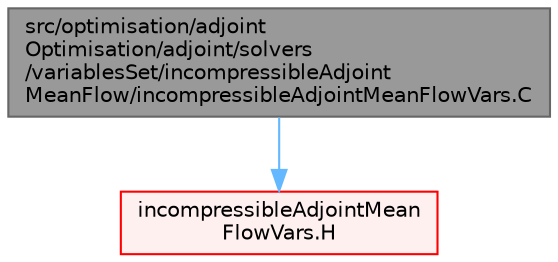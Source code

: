 digraph "src/optimisation/adjointOptimisation/adjoint/solvers/variablesSet/incompressibleAdjointMeanFlow/incompressibleAdjointMeanFlowVars.C"
{
 // LATEX_PDF_SIZE
  bgcolor="transparent";
  edge [fontname=Helvetica,fontsize=10,labelfontname=Helvetica,labelfontsize=10];
  node [fontname=Helvetica,fontsize=10,shape=box,height=0.2,width=0.4];
  Node1 [id="Node000001",label="src/optimisation/adjoint\lOptimisation/adjoint/solvers\l/variablesSet/incompressibleAdjoint\lMeanFlow/incompressibleAdjointMeanFlowVars.C",height=0.2,width=0.4,color="gray40", fillcolor="grey60", style="filled", fontcolor="black",tooltip=" "];
  Node1 -> Node2 [id="edge1_Node000001_Node000002",color="steelblue1",style="solid",tooltip=" "];
  Node2 [id="Node000002",label="incompressibleAdjointMean\lFlowVars.H",height=0.2,width=0.4,color="red", fillcolor="#FFF0F0", style="filled",URL="$incompressibleAdjointMeanFlowVars_8H.html",tooltip=" "];
}
